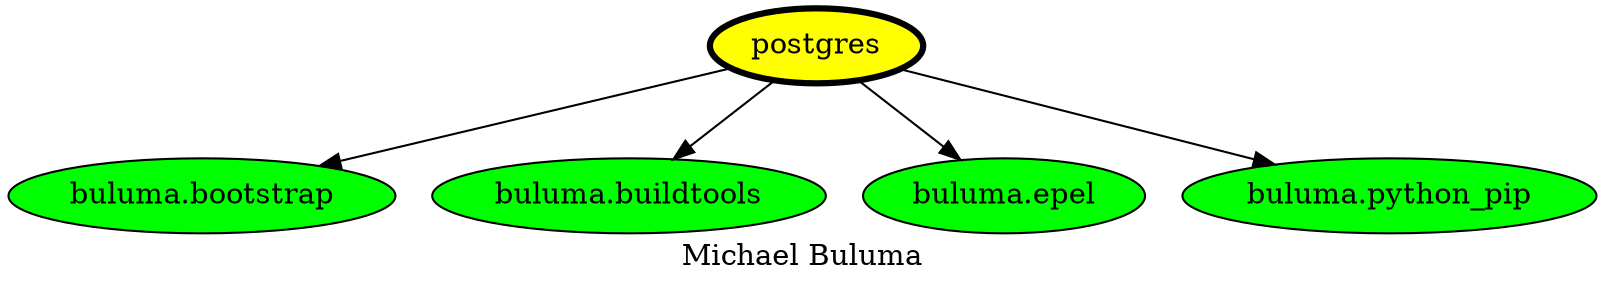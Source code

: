 digraph PhiloDilemma {
  label = "Michael Buluma" ;
  overlap=false
  {
    "postgres" [fillcolor=yellow style=filled penwidth=3]
    "buluma.bootstrap" [fillcolor=green style=filled]
    "buluma.buildtools" [fillcolor=green style=filled]
    "buluma.epel" [fillcolor=green style=filled]
    "buluma.python_pip" [fillcolor=green style=filled]
  }
  "postgres" -> "buluma.bootstrap"
  "postgres" -> "buluma.buildtools"
  "postgres" -> "buluma.epel"
  "postgres" -> "buluma.python_pip"
}

